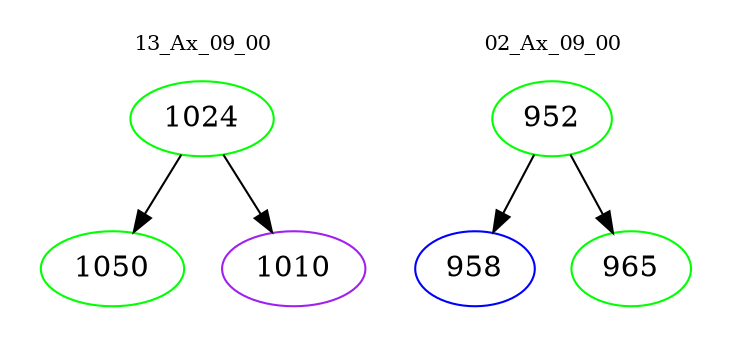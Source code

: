 digraph{
subgraph cluster_0 {
color = white
label = "13_Ax_09_00";
fontsize=10;
T0_1024 [label="1024", color="green"]
T0_1024 -> T0_1050 [color="black"]
T0_1050 [label="1050", color="green"]
T0_1024 -> T0_1010 [color="black"]
T0_1010 [label="1010", color="purple"]
}
subgraph cluster_1 {
color = white
label = "02_Ax_09_00";
fontsize=10;
T1_952 [label="952", color="green"]
T1_952 -> T1_958 [color="black"]
T1_958 [label="958", color="blue"]
T1_952 -> T1_965 [color="black"]
T1_965 [label="965", color="green"]
}
}
